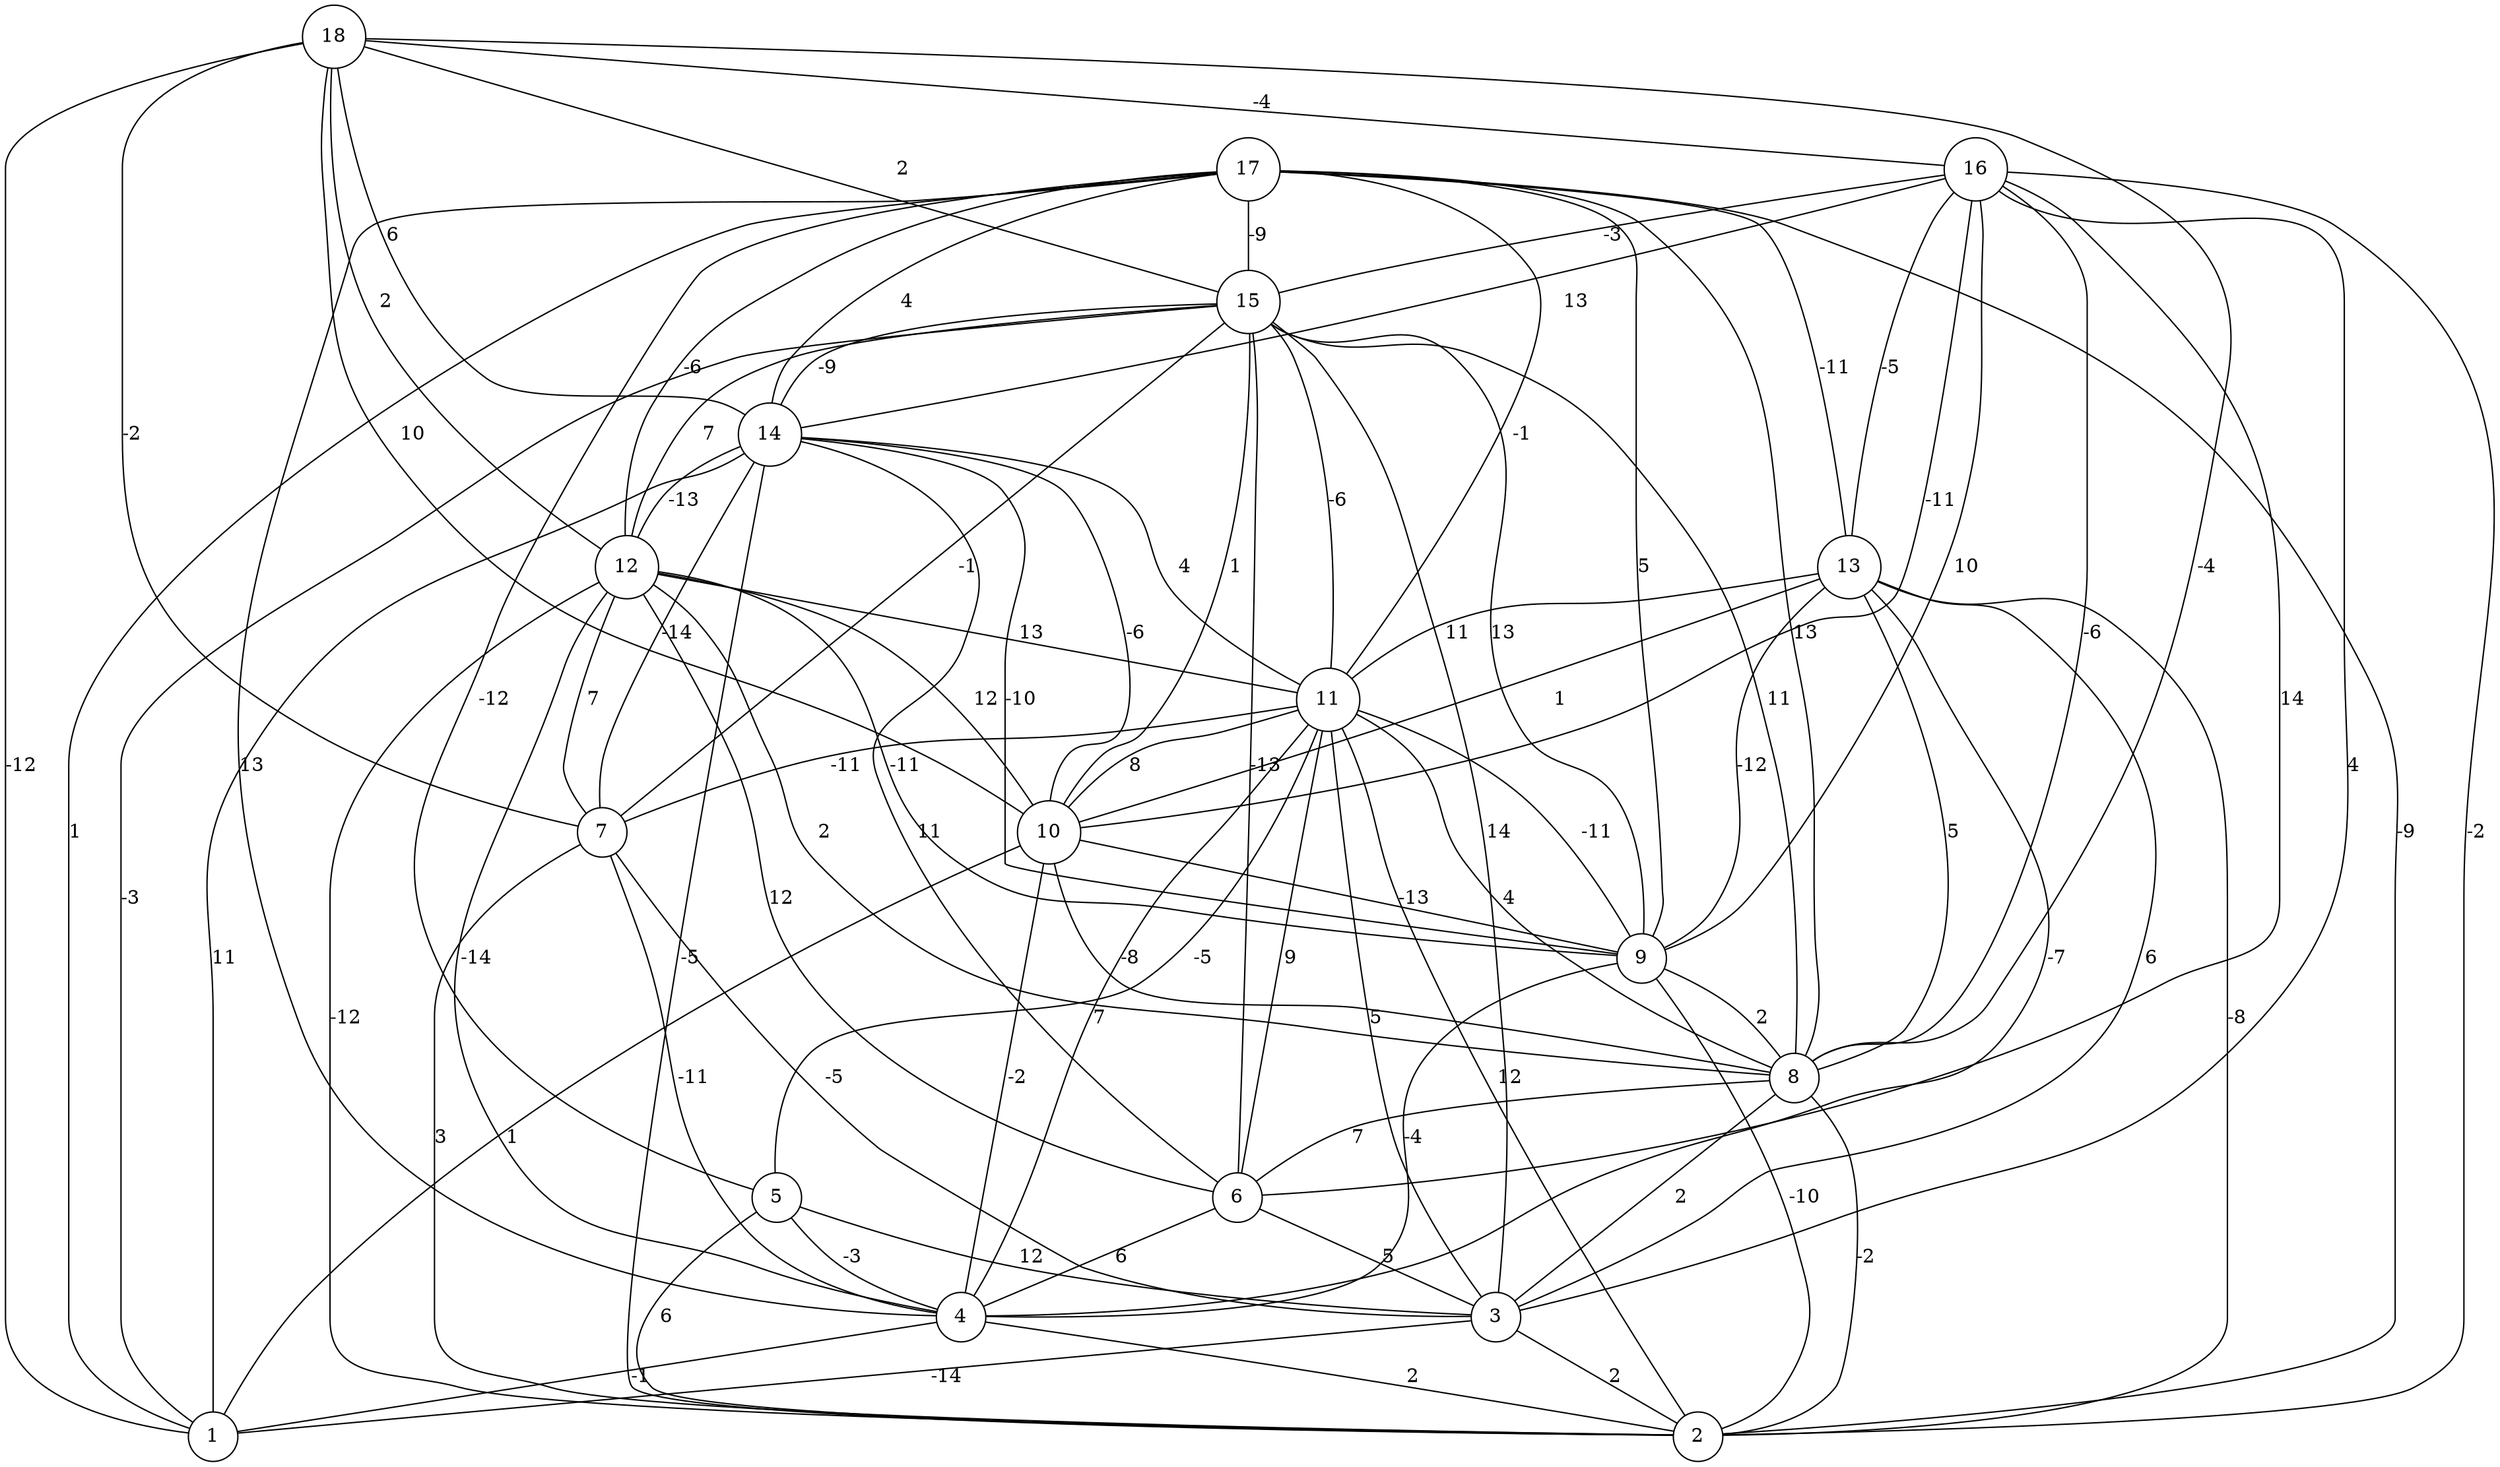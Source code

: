 graph { 
	 fontname="Helvetica,Arial,sans-serif" 
	 node [shape = circle]; 
	 18 -- 1 [label = "-12"];
	 18 -- 7 [label = "-2"];
	 18 -- 8 [label = "-4"];
	 18 -- 10 [label = "10"];
	 18 -- 12 [label = "2"];
	 18 -- 14 [label = "6"];
	 18 -- 15 [label = "2"];
	 18 -- 16 [label = "-4"];
	 17 -- 1 [label = "1"];
	 17 -- 2 [label = "-9"];
	 17 -- 4 [label = "13"];
	 17 -- 5 [label = "-12"];
	 17 -- 8 [label = "13"];
	 17 -- 9 [label = "5"];
	 17 -- 11 [label = "-1"];
	 17 -- 12 [label = "-6"];
	 17 -- 13 [label = "-11"];
	 17 -- 14 [label = "4"];
	 17 -- 15 [label = "-9"];
	 16 -- 2 [label = "-2"];
	 16 -- 3 [label = "4"];
	 16 -- 6 [label = "14"];
	 16 -- 8 [label = "-6"];
	 16 -- 9 [label = "10"];
	 16 -- 10 [label = "-11"];
	 16 -- 13 [label = "-5"];
	 16 -- 14 [label = "13"];
	 16 -- 15 [label = "-3"];
	 15 -- 1 [label = "-3"];
	 15 -- 3 [label = "14"];
	 15 -- 6 [label = "-13"];
	 15 -- 7 [label = "-1"];
	 15 -- 8 [label = "11"];
	 15 -- 9 [label = "13"];
	 15 -- 10 [label = "1"];
	 15 -- 11 [label = "-6"];
	 15 -- 12 [label = "7"];
	 15 -- 14 [label = "-9"];
	 14 -- 1 [label = "11"];
	 14 -- 2 [label = "-5"];
	 14 -- 6 [label = "11"];
	 14 -- 7 [label = "-14"];
	 14 -- 9 [label = "-10"];
	 14 -- 10 [label = "-6"];
	 14 -- 11 [label = "4"];
	 14 -- 12 [label = "-13"];
	 13 -- 2 [label = "-8"];
	 13 -- 3 [label = "6"];
	 13 -- 4 [label = "-7"];
	 13 -- 8 [label = "5"];
	 13 -- 9 [label = "-12"];
	 13 -- 10 [label = "1"];
	 13 -- 11 [label = "11"];
	 12 -- 2 [label = "-12"];
	 12 -- 4 [label = "-14"];
	 12 -- 6 [label = "12"];
	 12 -- 7 [label = "7"];
	 12 -- 8 [label = "2"];
	 12 -- 9 [label = "-11"];
	 12 -- 10 [label = "12"];
	 12 -- 11 [label = "13"];
	 11 -- 2 [label = "12"];
	 11 -- 3 [label = "5"];
	 11 -- 4 [label = "7"];
	 11 -- 5 [label = "-5"];
	 11 -- 6 [label = "9"];
	 11 -- 7 [label = "-11"];
	 11 -- 8 [label = "4"];
	 11 -- 9 [label = "-11"];
	 11 -- 10 [label = "8"];
	 10 -- 1 [label = "1"];
	 10 -- 4 [label = "-2"];
	 10 -- 8 [label = "-8"];
	 10 -- 9 [label = "-13"];
	 9 -- 2 [label = "-10"];
	 9 -- 4 [label = "-4"];
	 9 -- 8 [label = "2"];
	 8 -- 2 [label = "-2"];
	 8 -- 3 [label = "2"];
	 8 -- 6 [label = "7"];
	 7 -- 2 [label = "3"];
	 7 -- 3 [label = "-5"];
	 7 -- 4 [label = "-11"];
	 6 -- 3 [label = "5"];
	 6 -- 4 [label = "6"];
	 5 -- 2 [label = "6"];
	 5 -- 3 [label = "12"];
	 5 -- 4 [label = "-3"];
	 4 -- 1 [label = "-1"];
	 4 -- 2 [label = "2"];
	 3 -- 1 [label = "-14"];
	 3 -- 2 [label = "2"];
	 1;
	 2;
	 3;
	 4;
	 5;
	 6;
	 7;
	 8;
	 9;
	 10;
	 11;
	 12;
	 13;
	 14;
	 15;
	 16;
	 17;
	 18;
}
